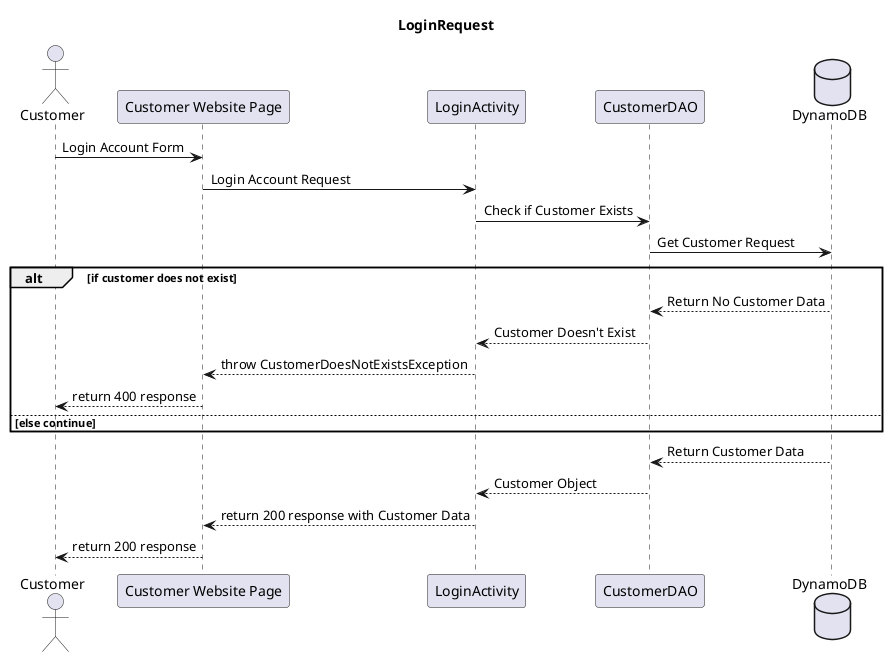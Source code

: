 @startuml
'https://plantuml.com/sequence-diagram

actor "Customer" as client
participant "Customer Website Page" as apiGateway
participant "LoginActivity" as loginActivity
participant "CustomerDAO" as customerDao
database "DynamoDB" as dynamoDB

title LoginRequest

client -> apiGateway : Login Account Form
apiGateway -> loginActivity : Login Account Request
loginActivity -> customerDao : Check if Customer Exists
customerDao -> dynamoDB : Get Customer Request

alt if customer does not exist
dynamoDB --> customerDao : Return No Customer Data
customerDao --> loginActivity : Customer Doesn't Exist
loginActivity --> apiGateway : throw CustomerDoesNotExistsException
apiGateway --> client : return 400 response
else else continue
end
dynamoDB --> customerDao : Return Customer Data
customerDao --> loginActivity : Customer Object
loginActivity --> apiGateway : return 200 response with Customer Data
apiGateway --> client : return 200 response
@enduml